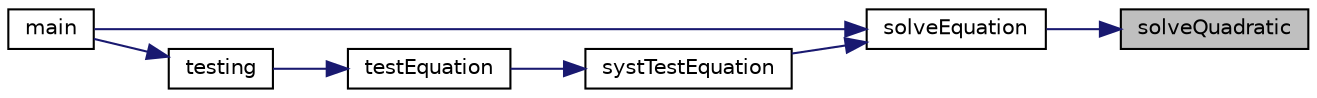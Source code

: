digraph "solveQuadratic"
{
 // LATEX_PDF_SIZE
  edge [fontname="Helvetica",fontsize="10",labelfontname="Helvetica",labelfontsize="10"];
  node [fontname="Helvetica",fontsize="10",shape=record];
  rankdir="RL";
  Node1 [label="solveQuadratic",height=0.2,width=0.4,color="black", fillcolor="grey75", style="filled", fontcolor="black",tooltip="solves full quadratic equation"];
  Node1 -> Node2 [dir="back",color="midnightblue",fontsize="10",style="solid",fontname="Helvetica"];
  Node2 [label="solveEquation",height=0.2,width=0.4,color="black", fillcolor="white", style="filled",URL="$equation_8cpp.html#af076dfe8392a5c30f70f59ee460303a5",tooltip="solves quadratic equation at all cases"];
  Node2 -> Node3 [dir="back",color="midnightblue",fontsize="10",style="solid",fontname="Helvetica"];
  Node3 [label="main",height=0.2,width=0.4,color="black", fillcolor="white", style="filled",URL="$_source_8cpp.html#ae66f6b31b5ad750f1fe042a706a4e3d4",tooltip=" "];
  Node2 -> Node4 [dir="back",color="midnightblue",fontsize="10",style="solid",fontname="Helvetica"];
  Node4 [label="systTestEquation",height=0.2,width=0.4,color="black", fillcolor="white", style="filled",URL="$test_8cpp.html#a636d0f29a3e5f6ee6fd45e991b62426c",tooltip="gets equation and expected result, solves equation and checks if result is matching with expected"];
  Node4 -> Node5 [dir="back",color="midnightblue",fontsize="10",style="solid",fontname="Helvetica"];
  Node5 [label="testEquation",height=0.2,width=0.4,color="black", fillcolor="white", style="filled",URL="$test_8cpp.html#a1ab7ab59b008364cd28af2ab46a35f40",tooltip="Test one equation"];
  Node5 -> Node6 [dir="back",color="midnightblue",fontsize="10",style="solid",fontname="Helvetica"];
  Node6 [label="testing",height=0.2,width=0.4,color="black", fillcolor="white", style="filled",URL="$test_8cpp.html#a0fb23245f06f731e5a3ee2465feb2976",tooltip="test solving equation module on some prepared tests"];
  Node6 -> Node3 [dir="back",color="midnightblue",fontsize="10",style="solid",fontname="Helvetica"];
}
